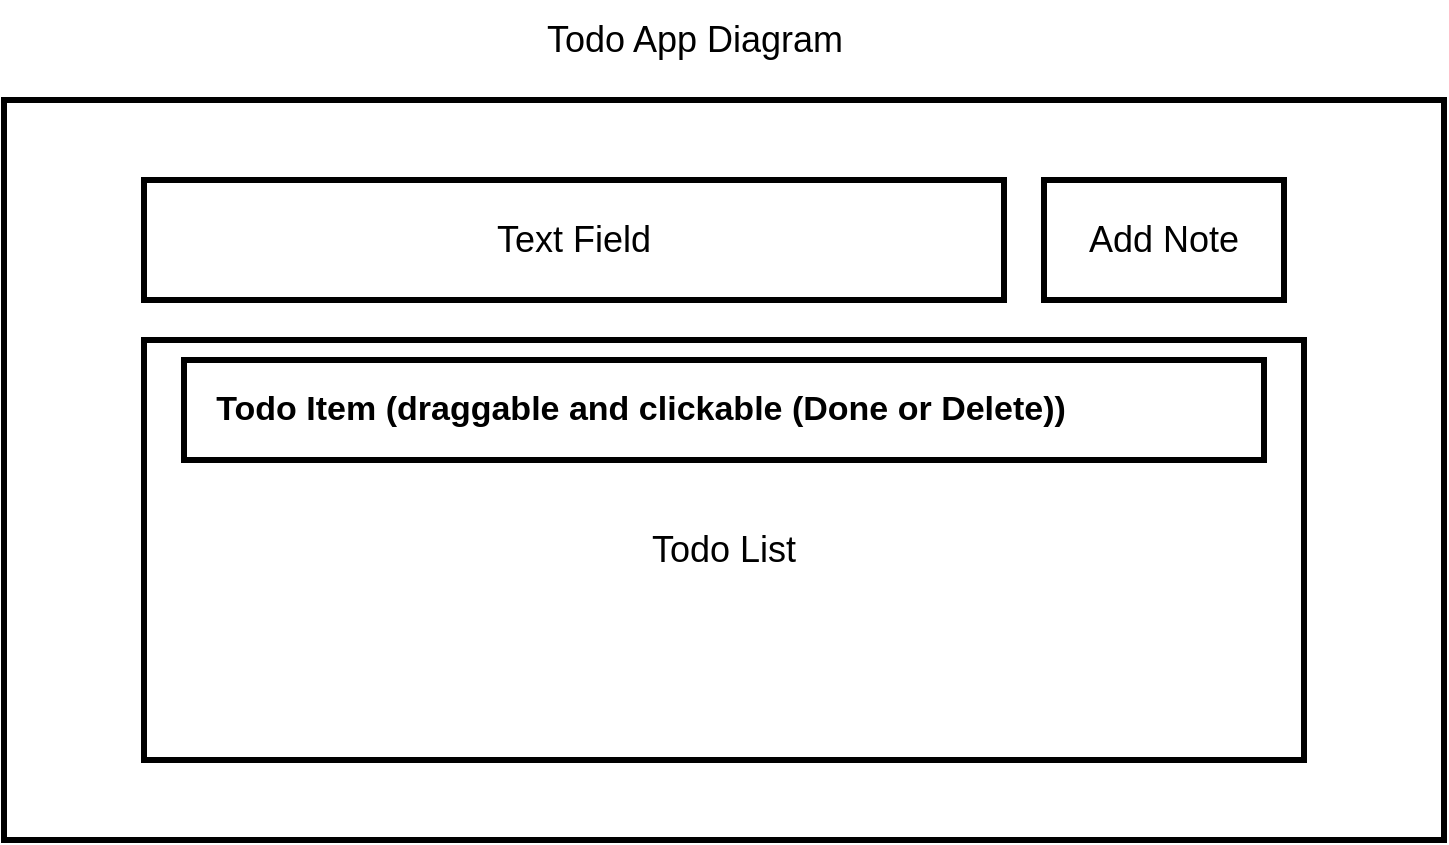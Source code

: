 <mxfile version="22.1.1" type="github">
  <diagram name="Todo App" id="AGcY002V9TIpLeIxbT3k">
    <mxGraphModel dx="1050" dy="566" grid="1" gridSize="10" guides="1" tooltips="1" connect="1" arrows="1" fold="1" page="1" pageScale="1" pageWidth="850" pageHeight="1100" math="0" shadow="0">
      <root>
        <mxCell id="0" />
        <mxCell id="1" parent="0" />
        <mxCell id="o5cxxERq3TO_oCeixIop-1" value="&lt;font style=&quot;font-size: 18px;&quot;&gt;Todo App Diagram&lt;/font&gt;" style="text;html=1;align=center;verticalAlign=middle;resizable=0;points=[];autosize=1;strokeColor=none;fillColor=none;strokeWidth=3;" vertex="1" parent="1">
          <mxGeometry x="340" y="10" width="170" height="40" as="geometry" />
        </mxCell>
        <mxCell id="o5cxxERq3TO_oCeixIop-2" value="" style="whiteSpace=wrap;html=1;strokeWidth=3;" vertex="1" parent="1">
          <mxGeometry x="80" y="60" width="720" height="370" as="geometry" />
        </mxCell>
        <mxCell id="o5cxxERq3TO_oCeixIop-3" value="&lt;font style=&quot;font-size: 18px;&quot;&gt;Todo List&lt;/font&gt;" style="whiteSpace=wrap;html=1;strokeWidth=3;" vertex="1" parent="1">
          <mxGeometry x="150" y="180" width="580" height="210" as="geometry" />
        </mxCell>
        <mxCell id="o5cxxERq3TO_oCeixIop-4" value="&lt;font style=&quot;font-size: 18px;&quot;&gt;Text Field&lt;/font&gt;" style="whiteSpace=wrap;html=1;strokeWidth=3;" vertex="1" parent="1">
          <mxGeometry x="150" y="100" width="430" height="60" as="geometry" />
        </mxCell>
        <mxCell id="o5cxxERq3TO_oCeixIop-5" value="&lt;font style=&quot;font-size: 18px;&quot;&gt;Add Note&lt;/font&gt;" style="whiteSpace=wrap;html=1;strokeWidth=3;" vertex="1" parent="1">
          <mxGeometry x="600" y="100" width="120" height="60" as="geometry" />
        </mxCell>
        <mxCell id="o5cxxERq3TO_oCeixIop-6" value="&lt;font size=&quot;1&quot; style=&quot;&quot;&gt;&lt;b style=&quot;font-size: 17px;&quot;&gt;&amp;nbsp; &amp;nbsp;Todo Item (draggable and clickable (Done or Delete))&amp;nbsp;&amp;nbsp;&lt;/b&gt;&lt;/font&gt;" style="whiteSpace=wrap;html=1;align=left;strokeWidth=3;" vertex="1" parent="1">
          <mxGeometry x="170" y="190" width="540" height="50" as="geometry" />
        </mxCell>
      </root>
    </mxGraphModel>
  </diagram>
</mxfile>
